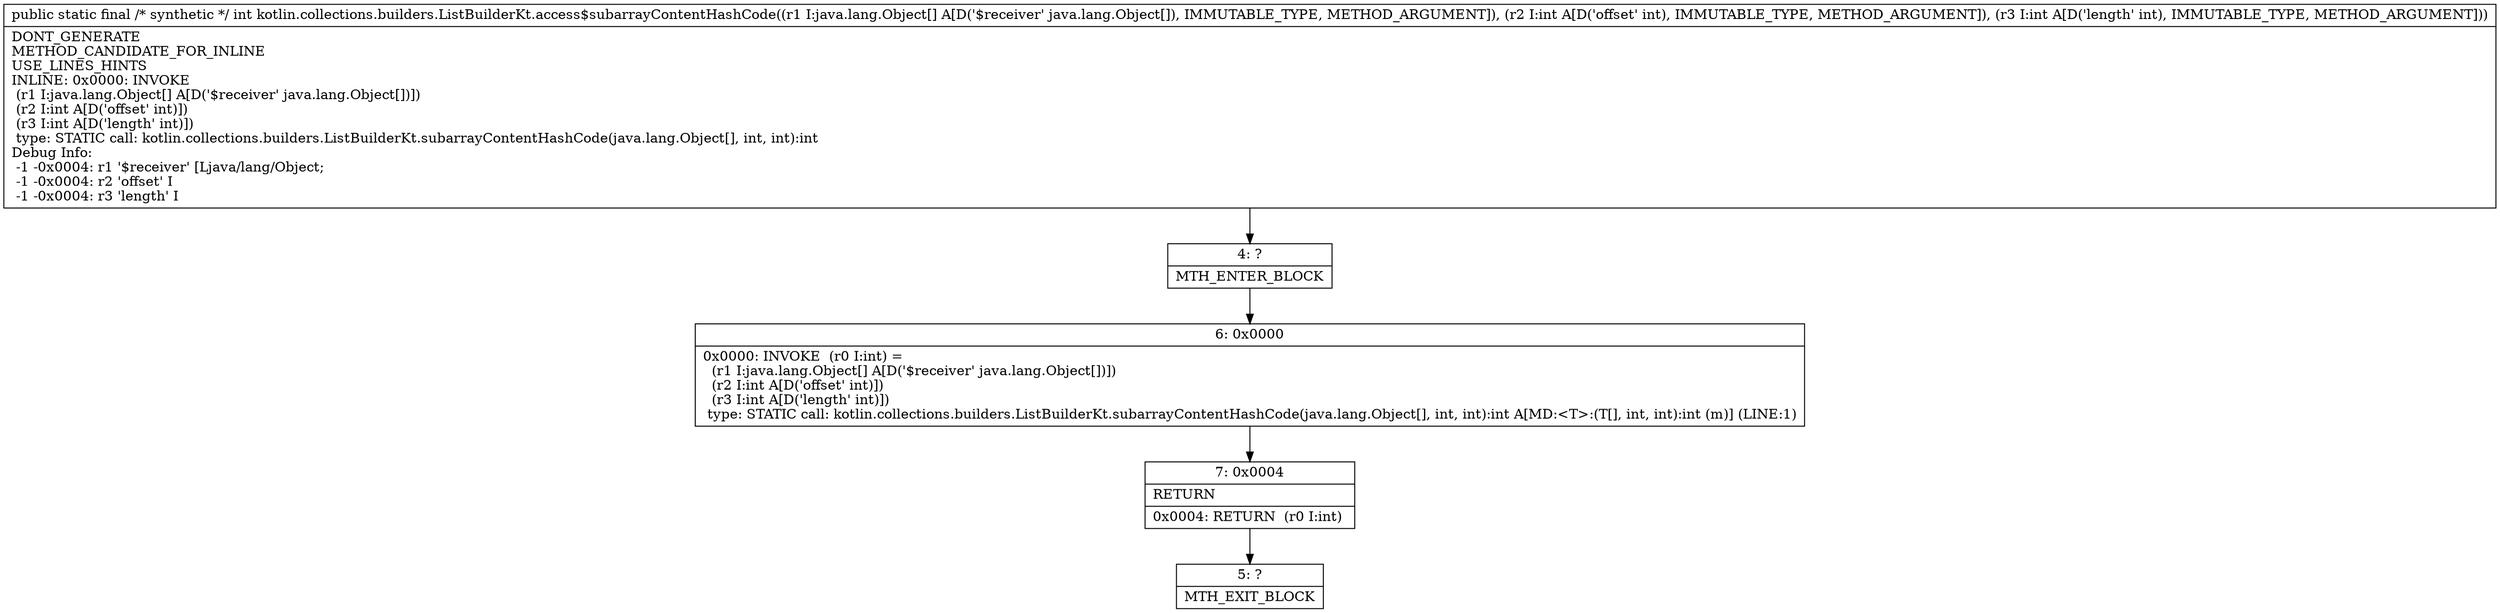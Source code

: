 digraph "CFG forkotlin.collections.builders.ListBuilderKt.access$subarrayContentHashCode([Ljava\/lang\/Object;II)I" {
Node_4 [shape=record,label="{4\:\ ?|MTH_ENTER_BLOCK\l}"];
Node_6 [shape=record,label="{6\:\ 0x0000|0x0000: INVOKE  (r0 I:int) = \l  (r1 I:java.lang.Object[] A[D('$receiver' java.lang.Object[])])\l  (r2 I:int A[D('offset' int)])\l  (r3 I:int A[D('length' int)])\l type: STATIC call: kotlin.collections.builders.ListBuilderKt.subarrayContentHashCode(java.lang.Object[], int, int):int A[MD:\<T\>:(T[], int, int):int (m)] (LINE:1)\l}"];
Node_7 [shape=record,label="{7\:\ 0x0004|RETURN\l|0x0004: RETURN  (r0 I:int) \l}"];
Node_5 [shape=record,label="{5\:\ ?|MTH_EXIT_BLOCK\l}"];
MethodNode[shape=record,label="{public static final \/* synthetic *\/ int kotlin.collections.builders.ListBuilderKt.access$subarrayContentHashCode((r1 I:java.lang.Object[] A[D('$receiver' java.lang.Object[]), IMMUTABLE_TYPE, METHOD_ARGUMENT]), (r2 I:int A[D('offset' int), IMMUTABLE_TYPE, METHOD_ARGUMENT]), (r3 I:int A[D('length' int), IMMUTABLE_TYPE, METHOD_ARGUMENT]))  | DONT_GENERATE\lMETHOD_CANDIDATE_FOR_INLINE\lUSE_LINES_HINTS\lINLINE: 0x0000: INVOKE  \l  (r1 I:java.lang.Object[] A[D('$receiver' java.lang.Object[])])\l  (r2 I:int A[D('offset' int)])\l  (r3 I:int A[D('length' int)])\l type: STATIC call: kotlin.collections.builders.ListBuilderKt.subarrayContentHashCode(java.lang.Object[], int, int):int\lDebug Info:\l  \-1 \-0x0004: r1 '$receiver' [Ljava\/lang\/Object;\l  \-1 \-0x0004: r2 'offset' I\l  \-1 \-0x0004: r3 'length' I\l}"];
MethodNode -> Node_4;Node_4 -> Node_6;
Node_6 -> Node_7;
Node_7 -> Node_5;
}

